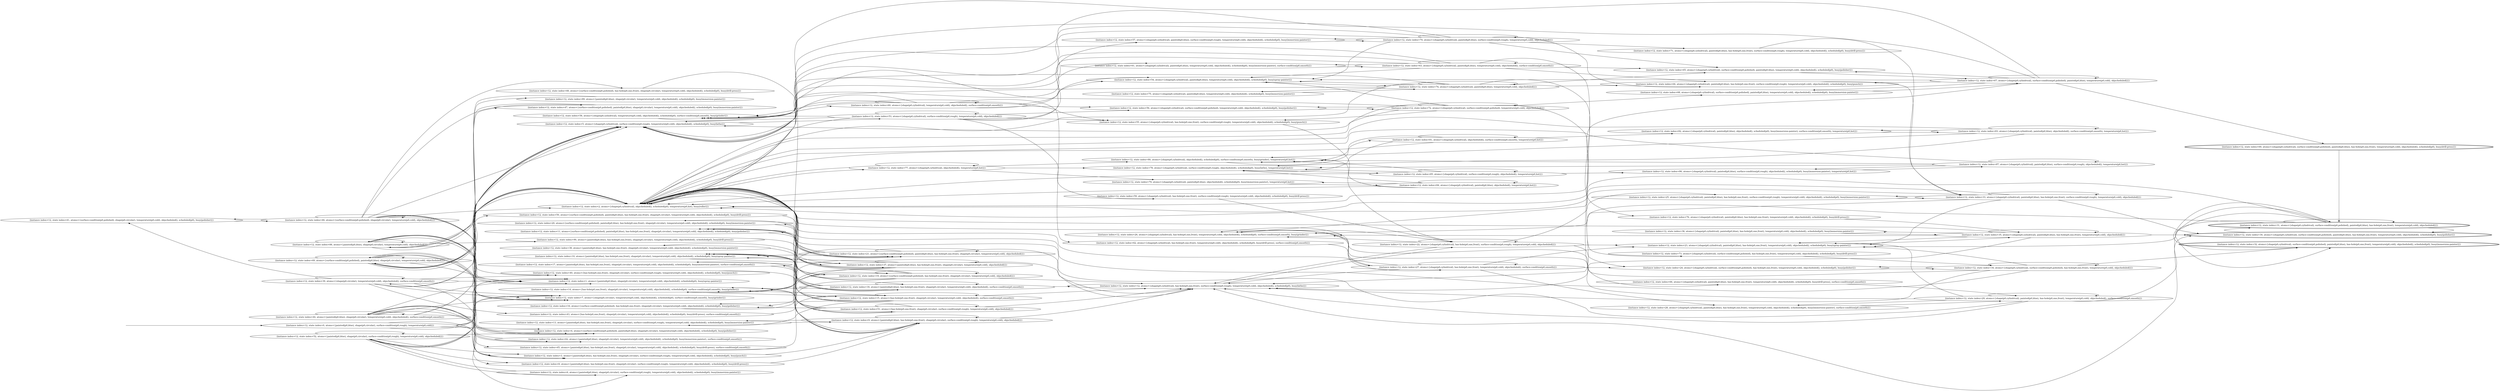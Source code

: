 digraph {
rankdir="LR"
s41[label="(instance index=12, state index=41, atoms={surface-condition(p0,polished), shape(p0,circular), temperature(p0,cold), objscheduled(), scheduled(p0), busy(polisher)})"]
s7[label="(instance index=12, state index=7, atoms={shape(p0,circular), temperature(p0,cold), objscheduled(), scheduled(p0), surface-condition(p0,smooth), busy(grinder)})"]
s89[label="(instance index=12, state index=89, atoms={painted(p0,blue), shape(p0,circular), temperature(p0,cold), objscheduled(), scheduled(p0), busy(immersion-painter)})"]
s1[label="(instance index=12, state index=1, atoms={painted(p0,blue), shape(p0,circular), temperature(p0,cold), objscheduled(), scheduled(p0), busy(spray-painter)})"]
s47[label="(instance index=12, state index=47, atoms={surface-condition(p0,polished), painted(p0,blue), shape(p0,circular), temperature(p0,cold), objscheduled(), scheduled(p0), busy(immersion-painter)})"]
s4[label="(instance index=12, state index=4, atoms={surface-condition(p0,polished), painted(p0,blue), shape(p0,circular), temperature(p0,cold), objscheduled(), scheduled(p0), busy(polisher)})"]
s6[label="(instance index=12, state index=6, atoms={painted(p0,blue), shape(p0,circular), surface-condition(p0,rough), temperature(p0,cold), objscheduled(), scheduled(p0), busy(immersion-painter)})"]
s42[label="(instance index=12, state index=42, atoms={painted(p0,blue), shape(p0,circular), temperature(p0,cold), objscheduled(), scheduled(p0), busy(immersion-painter), surface-condition(p0,smooth)})"]
s46[label="(instance index=12, state index=46, atoms={surface-condition(p0,polished), shape(p0,circular), temperature(p0,cold), objscheduled()})"]
s39[label="(instance index=12, state index=39, atoms={shape(p0,circular), temperature(p0,cold), objscheduled(), surface-condition(p0,smooth)})"]
s88[label="(instance index=12, state index=88, atoms={painted(p0,blue), shape(p0,circular), temperature(p0,cold), objscheduled()})"]
s49[label="(instance index=12, state index=49, atoms={surface-condition(p0,polished), painted(p0,blue), shape(p0,circular), temperature(p0,cold), objscheduled()})"]
s52[label="(instance index=12, state index=52, atoms={painted(p0,blue), shape(p0,circular), surface-condition(p0,rough), temperature(p0,cold), objscheduled()})"]
s0[label="(instance index=12, state index=0, atoms={painted(p0,blue), shape(p0,circular), surface-condition(p0,rough), temperature(p0,cold)})"]
s44[label="(instance index=12, state index=44, atoms={painted(p0,blue), shape(p0,circular), temperature(p0,cold), objscheduled(), surface-condition(p0,smooth)})"]
s5[label="(instance index=12, state index=5, atoms={shape(p0,cylindrical), surface-condition(p0,rough), temperature(p0,cold), objscheduled(), scheduled(p0), busy(lathe)})"]
s43[label="(instance index=12, state index=43, atoms={has-hole(p0,one,front), shape(p0,circular), temperature(p0,cold), objscheduled(), scheduled(p0), busy(drill-press), surface-condition(p0,smooth)})"]
s14[label="(instance index=12, state index=14, atoms={has-hole(p0,one,front), shape(p0,circular), temperature(p0,cold), objscheduled(), scheduled(p0), surface-condition(p0,smooth), busy(grinder)})"]
s48[label="(instance index=12, state index=48, atoms={surface-condition(p0,polished), has-hole(p0,one,front), shape(p0,circular), temperature(p0,cold), objscheduled(), scheduled(p0), busy(drill-press)})"]
s16[label="(instance index=12, state index=16, atoms={surface-condition(p0,polished), has-hole(p0,one,front), shape(p0,circular), temperature(p0,cold), objscheduled(), scheduled(p0), busy(polisher)})"]
s13[label="(instance index=12, state index=13, atoms={painted(p0,blue), has-hole(p0,one,front), shape(p0,circular), surface-condition(p0,rough), temperature(p0,cold), objscheduled(), scheduled(p0), busy(immersion-painter)})"]
s11[label="(instance index=12, state index=11, atoms={surface-condition(p0,polished), painted(p0,blue), has-hole(p0,one,front), shape(p0,circular), temperature(p0,cold), objscheduled(), scheduled(p0), busy(polisher)})"]
s17[label="(instance index=12, state index=17, atoms={painted(p0,blue), has-hole(p0,one,front), shape(p0,circular), temperature(p0,cold), objscheduled(), scheduled(p0), busy(immersion-painter), surface-condition(p0,smooth)})"]
s90[label="(instance index=12, state index=90, atoms={painted(p0,blue), has-hole(p0,one,front), shape(p0,circular), temperature(p0,cold), objscheduled(), scheduled(p0), busy(drill-press)})"]
s10[label="(instance index=12, state index=10, atoms={painted(p0,blue), has-hole(p0,one,front), shape(p0,circular), temperature(p0,cold), objscheduled(), scheduled(p0), busy(spray-painter)})"]
s3[label="(instance index=12, state index=3, atoms={painted(p0,blue), has-hole(p0,one,front), shape(p0,circular), surface-condition(p0,rough), temperature(p0,cold), objscheduled(), scheduled(p0), busy(punch)})"]
s8[label="(instance index=12, state index=8, atoms={painted(p0,blue), has-hole(p0,one,front), shape(p0,circular), surface-condition(p0,rough), temperature(p0,cold), objscheduled(), scheduled(p0), busy(drill-press)})"]
s58[label="(instance index=12, state index=58, atoms={shape(p0,cylindrical), temperature(p0,cold), objscheduled(), scheduled(p0), surface-condition(p0,smooth), busy(grinder)})"]
s38[label="(instance index=12, state index=38, atoms={painted(p0,blue), has-hole(p0,one,front), shape(p0,circular), temperature(p0,cold), objscheduled(), scheduled(p0), busy(immersion-painter)})"]
s40[label="(instance index=12, state index=40, atoms={has-hole(p0,one,front), shape(p0,circular), surface-condition(p0,rough), temperature(p0,cold), objscheduled(), scheduled(p0), busy(punch)})"]
s20[label="(instance index=12, state index=20, atoms={surface-condition(p0,polished), painted(p0,blue), has-hole(p0,one,front), shape(p0,circular), temperature(p0,cold), objscheduled(), scheduled(p0), busy(immersion-painter)})"]
s50[label="(instance index=12, state index=50, atoms={surface-condition(p0,polished), painted(p0,blue), has-hole(p0,one,front), shape(p0,circular), temperature(p0,cold), objscheduled(), scheduled(p0), busy(drill-press)})"]
s45[label="(instance index=12, state index=45, atoms={painted(p0,blue), has-hole(p0,one,front), shape(p0,circular), temperature(p0,cold), objscheduled(), scheduled(p0), busy(drill-press), surface-condition(p0,smooth)})"]
s2[label="(instance index=12, state index=2, atoms={shape(p0,cylindrical), objscheduled(), scheduled(p0), temperature(p0,hot), busy(roller)})"]
s15[label="(instance index=12, state index=15, atoms={has-hole(p0,one,front), shape(p0,circular), temperature(p0,cold), objscheduled(), surface-condition(p0,smooth)})"]
s9[label="(instance index=12, state index=9, atoms={painted(p0,blue), has-hole(p0,one,front), shape(p0,circular), surface-condition(p0,rough), temperature(p0,cold), objscheduled()})"]
s60[label="(instance index=12, state index=60, atoms={shape(p0,cylindrical), temperature(p0,cold), objscheduled(), surface-condition(p0,smooth)})"]
s37[label="(instance index=12, state index=37, atoms={painted(p0,blue), has-hole(p0,one,front), shape(p0,circular), temperature(p0,cold), objscheduled()})"]
s51[label="(instance index=12, state index=51, atoms={has-hole(p0,one,front), shape(p0,circular), surface-condition(p0,rough), temperature(p0,cold), objscheduled()})"]
s21[label="(instance index=12, state index=21, atoms={surface-condition(p0,polished), painted(p0,blue), has-hole(p0,one,front), shape(p0,circular), temperature(p0,cold), objscheduled()})"]
s18[label="(instance index=12, state index=18, atoms={painted(p0,blue), has-hole(p0,one,front), shape(p0,circular), temperature(p0,cold), objscheduled(), surface-condition(p0,smooth)})"]
s19[label="(instance index=12, state index=19, atoms={surface-condition(p0,polished), has-hole(p0,one,front), shape(p0,circular), temperature(p0,cold), objscheduled()})"]
s53[label="(instance index=12, state index=53, atoms={shape(p0,cylindrical), surface-condition(p0,rough), temperature(p0,cold), objscheduled()})"]
s77[label="(instance index=12, state index=77, atoms={shape(p0,cylindrical), objscheduled(), temperature(p0,hot)})"]
s26[label="(instance index=12, state index=26, atoms={shape(p0,cylindrical), has-hole(p0,one,front), temperature(p0,cold), objscheduled(), scheduled(p0), surface-condition(p0,smooth), busy(grinder)})"]
s12[label="(instance index=12, state index=12, atoms={shape(p0,cylindrical), has-hole(p0,one,front), surface-condition(p0,rough), temperature(p0,cold), objscheduled(), scheduled(p0), busy(lathe)})"]
s62[label="(instance index=12, state index=62, atoms={shape(p0,cylindrical), has-hole(p0,one,front), temperature(p0,cold), objscheduled(), scheduled(p0), busy(drill-press), surface-condition(p0,smooth)})"]
s61[label="(instance index=12, state index=61, atoms={shape(p0,cylindrical), painted(p0,blue), temperature(p0,cold), objscheduled(), scheduled(p0), busy(immersion-painter), surface-condition(p0,smooth)})"]
s55[label="(instance index=12, state index=55, atoms={shape(p0,cylindrical), has-hole(p0,one,front), surface-condition(p0,rough), temperature(p0,cold), objscheduled(), scheduled(p0), busy(punch)})"]
s59[label="(instance index=12, state index=59, atoms={shape(p0,cylindrical), has-hole(p0,one,front), surface-condition(p0,rough), temperature(p0,cold), objscheduled(), scheduled(p0), busy(drill-press)})"]
s57[label="(instance index=12, state index=57, atoms={shape(p0,cylindrical), painted(p0,blue), surface-condition(p0,rough), temperature(p0,cold), objscheduled(), scheduled(p0), busy(immersion-painter)})"]
s54[label="(instance index=12, state index=54, atoms={shape(p0,cylindrical), painted(p0,blue), temperature(p0,cold), objscheduled(), scheduled(p0), busy(spray-painter)})"]
s75[label="(instance index=12, state index=75, atoms={shape(p0,cylindrical), painted(p0,blue), temperature(p0,cold), objscheduled(), scheduled(p0), busy(immersion-painter)})"]
s56[label="(instance index=12, state index=56, atoms={shape(p0,cylindrical), surface-condition(p0,polished), temperature(p0,cold), objscheduled(), scheduled(p0), busy(polisher)})"]
s80[label="(instance index=12, state index=80, atoms={shape(p0,cylindrical), objscheduled(), scheduled(p0), surface-condition(p0,smooth), busy(grinder), temperature(p0,hot)})"]
s79[label="(instance index=12, state index=79, atoms={shape(p0,cylindrical), painted(p0,blue), objscheduled(), scheduled(p0), busy(immersion-painter), temperature(p0,hot)})"]
s78[label="(instance index=12, state index=78, atoms={shape(p0,cylindrical), surface-condition(p0,rough), objscheduled(), scheduled(p0), busy(lathe), temperature(p0,hot)})"]
s72[label="(instance index=12, state index=72, atoms={shape(p0,cylindrical), surface-condition(p0,polished), temperature(p0,cold), objscheduled()})"]
s74[label="(instance index=12, state index=74, atoms={shape(p0,cylindrical), painted(p0,blue), temperature(p0,cold), objscheduled()})"]
s70[label="(instance index=12, state index=70, atoms={shape(p0,cylindrical), painted(p0,blue), surface-condition(p0,rough), temperature(p0,cold), objscheduled()})"]
s22[label="(instance index=12, state index=22, atoms={shape(p0,cylindrical), has-hole(p0,one,front), surface-condition(p0,rough), temperature(p0,cold), objscheduled()})"]
s27[label="(instance index=12, state index=27, atoms={shape(p0,cylindrical), has-hole(p0,one,front), temperature(p0,cold), objscheduled(), surface-condition(p0,smooth)})"]
s63[label="(instance index=12, state index=63, atoms={shape(p0,cylindrical), painted(p0,blue), temperature(p0,cold), objscheduled(), surface-condition(p0,smooth)})"]
s81[label="(instance index=12, state index=81, atoms={shape(p0,cylindrical), objscheduled(), surface-condition(p0,smooth), temperature(p0,hot)})"]
s84[label="(instance index=12, state index=84, atoms={shape(p0,cylindrical), painted(p0,blue), objscheduled(), temperature(p0,hot)})"]
s85[label="(instance index=12, state index=85, atoms={shape(p0,cylindrical), surface-condition(p0,rough), objscheduled(), temperature(p0,hot)})"]
s73[label="(instance index=12, state index=73, atoms={shape(p0,cylindrical), surface-condition(p0,polished), has-hole(p0,one,front), temperature(p0,cold), objscheduled(), scheduled(p0), busy(drill-press)})"]
s24[label="(instance index=12, state index=24, atoms={shape(p0,cylindrical), surface-condition(p0,polished), has-hole(p0,one,front), temperature(p0,cold), objscheduled(), scheduled(p0), busy(polisher)})"]
s68[label="(instance index=12, state index=68, atoms={shape(p0,cylindrical), surface-condition(p0,polished), painted(p0,blue), temperature(p0,cold), objscheduled(), scheduled(p0), busy(immersion-painter)})"]
s76[label="(instance index=12, state index=76, atoms={shape(p0,cylindrical), painted(p0,blue), has-hole(p0,one,front), temperature(p0,cold), objscheduled(), scheduled(p0), busy(drill-press)})"]
s65[label="(instance index=12, state index=65, atoms={shape(p0,cylindrical), surface-condition(p0,polished), painted(p0,blue), temperature(p0,cold), objscheduled(), scheduled(p0), busy(polisher)})"]
s36[label="(instance index=12, state index=36, atoms={shape(p0,cylindrical), painted(p0,blue), has-hole(p0,one,front), temperature(p0,cold), objscheduled(), scheduled(p0), busy(immersion-painter)})"]
s23[label="(instance index=12, state index=23, atoms={shape(p0,cylindrical), painted(p0,blue), has-hole(p0,one,front), temperature(p0,cold), objscheduled(), scheduled(p0), busy(spray-painter)})"]
s71[label="(instance index=12, state index=71, atoms={shape(p0,cylindrical), painted(p0,blue), has-hole(p0,one,front), surface-condition(p0,rough), temperature(p0,cold), objscheduled(), scheduled(p0), busy(drill-press)})"]
s28[label="(instance index=12, state index=28, atoms={shape(p0,cylindrical), painted(p0,blue), has-hole(p0,one,front), temperature(p0,cold), objscheduled(), scheduled(p0), busy(immersion-painter), surface-condition(p0,smooth)})"]
s66[label="(instance index=12, state index=66, atoms={shape(p0,cylindrical), painted(p0,blue), has-hole(p0,one,front), temperature(p0,cold), objscheduled(), scheduled(p0), busy(drill-press), surface-condition(p0,smooth)})"]
s25[label="(instance index=12, state index=25, atoms={shape(p0,cylindrical), painted(p0,blue), has-hole(p0,one,front), surface-condition(p0,rough), temperature(p0,cold), objscheduled(), scheduled(p0), busy(immersion-painter)})"]
s64[label="(instance index=12, state index=64, atoms={shape(p0,cylindrical), painted(p0,blue), has-hole(p0,one,front), surface-condition(p0,rough), temperature(p0,cold), objscheduled(), scheduled(p0), busy(punch)})"]
s82[label="(instance index=12, state index=82, atoms={shape(p0,cylindrical), painted(p0,blue), objscheduled(), scheduled(p0), busy(immersion-painter), surface-condition(p0,smooth), temperature(p0,hot)})"]
s86[label="(instance index=12, state index=86, atoms={shape(p0,cylindrical), painted(p0,blue), surface-condition(p0,rough), objscheduled(), scheduled(p0), busy(immersion-painter), temperature(p0,hot)})"]
s29[label="(instance index=12, state index=29, atoms={shape(p0,cylindrical), painted(p0,blue), has-hole(p0,one,front), temperature(p0,cold), objscheduled(), surface-condition(p0,smooth)})"]
s33[label="(instance index=12, state index=33, atoms={shape(p0,cylindrical), painted(p0,blue), has-hole(p0,one,front), surface-condition(p0,rough), temperature(p0,cold), objscheduled()})"]
s67[label="(instance index=12, state index=67, atoms={shape(p0,cylindrical), surface-condition(p0,polished), painted(p0,blue), temperature(p0,cold), objscheduled()})"]
s34[label="(instance index=12, state index=34, atoms={shape(p0,cylindrical), surface-condition(p0,polished), has-hole(p0,one,front), temperature(p0,cold), objscheduled()})"]
s35[label="(instance index=12, state index=35, atoms={shape(p0,cylindrical), painted(p0,blue), has-hole(p0,one,front), temperature(p0,cold), objscheduled()})"]
s83[label="(instance index=12, state index=83, atoms={shape(p0,cylindrical), painted(p0,blue), objscheduled(), surface-condition(p0,smooth), temperature(p0,hot)})"]
s87[label="(instance index=12, state index=87, atoms={shape(p0,cylindrical), painted(p0,blue), surface-condition(p0,rough), objscheduled(), temperature(p0,hot)})"]
s31[peripheries=2,label="(instance index=12, state index=31, atoms={shape(p0,cylindrical), surface-condition(p0,polished), painted(p0,blue), has-hole(p0,one,front), temperature(p0,cold), objscheduled()})"]
s30[peripheries=2,label="(instance index=12, state index=30, atoms={shape(p0,cylindrical), surface-condition(p0,polished), painted(p0,blue), has-hole(p0,one,front), temperature(p0,cold), objscheduled(), scheduled(p0), busy(polisher)})"]
s69[peripheries=2,label="(instance index=12, state index=69, atoms={shape(p0,cylindrical), surface-condition(p0,polished), painted(p0,blue), has-hole(p0,one,front), temperature(p0,cold), objscheduled(), scheduled(p0), busy(drill-press)})"]
s32[peripheries=2,label="(instance index=12, state index=32, atoms={shape(p0,cylindrical), surface-condition(p0,polished), painted(p0,blue), has-hole(p0,one,front), temperature(p0,cold), objscheduled(), scheduled(p0), busy(immersion-painter)})"]
Dangling [ label = "", style = invis ]
{ rank = same; Dangling }
Dangling -> s0
{ rank = same; s0}
{ rank = same; s46,s39,s88,s49,s52,s0,s44}
{ rank = same; s5,s43,s14,s48,s16,s13,s11,s17,s90,s10,s3,s8,s58,s38,s40,s20,s50,s45,s2}
{ rank = same; s15,s9,s60,s37,s51,s21,s18,s19,s53,s77}
{ rank = same; s26,s12,s62,s61,s55,s59,s57,s54,s75,s56,s80,s79,s78}
{ rank = same; s72,s74,s70,s22,s27,s63,s81,s84,s85}
{ rank = same; s73,s24,s68,s76,s65,s36,s23,s71,s28,s66,s25,s64,s82,s86}
{ rank = same; s29,s33,s67,s34,s35,s83,s87}
{ rank = same; s31,s30,s69,s32}
{
s41->s46
s7->s39
s89->s88
s1->s88
s47->s49
s4->s49
s6->s52
s42->s44
}
{
s46->s48
s46->s47
s46->s41
s46->s40
s46->s7
s46->s5
s46->s46
s46->s2
s46->s1
s39->s42
s39->s43
s39->s41
s39->s40
s39->s7
s39->s39
s39->s5
s39->s2
s39->s1
s88->s88
s88->s7
s88->s5
s88->s4
s88->s3
s88->s90
s88->s2
s88->s89
s88->s1
s49->s50
s49->s7
s49->s49
s49->s5
s49->s4
s49->s47
s49->s3
s49->s2
s49->s1
s52->s52
s52->s8
s52->s7
s52->s6
s52->s5
s52->s4
s52->s3
s52->s2
s52->s1
s0->s8
s0->s7
s0->s6
s0->s5
s0->s4
s0->s3
s0->s2
s0->s1
s44->s44
s44->s42
s44->s7
s44->s5
s44->s4
s44->s3
s44->s2
s44->s45
s44->s1
}
{
s5->s53
s43->s15
s14->s15
s48->s19
s16->s19
s13->s9
s11->s21
s17->s18
s90->s37
s10->s37
s3->s9
s8->s9
s58->s60
s38->s37
s40->s51
s20->s21
s50->s21
s45->s18
s2->s77
}
{
s15->s15
s15->s14
s15->s12
s15->s17
s15->s10
s15->s16
s15->s2
s9->s14
s9->s13
s9->s12
s9->s11
s9->s10
s9->s9
s9->s2
s60->s62
s60->s61
s60->s58
s60->s56
s60->s55
s60->s54
s60->s60
s60->s5
s60->s2
s37->s14
s37->s12
s37->s11
s37->s10
s37->s38
s37->s37
s37->s2
s51->s14
s51->s13
s51->s12
s51->s10
s51->s51
s51->s16
s51->s2
s21->s20
s21->s21
s21->s14
s21->s12
s21->s11
s21->s10
s21->s2
s18->s14
s18->s12
s18->s18
s18->s11
s18->s17
s18->s10
s18->s2
s19->s20
s19->s14
s19->s19
s19->s12
s19->s10
s19->s16
s19->s2
s53->s59
s53->s58
s53->s56
s53->s55
s53->s54
s53->s53
s53->s5
s53->s57
s53->s2
s77->s80
s77->s79
s77->s78
s77->s77
s77->s2
}
{
s26->s27
s12->s22
s62->s27
s61->s63
s55->s22
s59->s22
s57->s70
s54->s74
s75->s74
s56->s72
s80->s81
s79->s84
s78->s85
}
{
s72->s58
s72->s56
s72->s55
s72->s54
s72->s73
s72->s72
s72->s5
s72->s68
s72->s2
s74->s58
s74->s74
s74->s5
s74->s2
s74->s54
s74->s76
s74->s65
s74->s75
s74->s64
s70->s58
s70->s70
s70->s71
s70->s5
s70->s57
s70->s2
s70->s54
s70->s65
s70->s64
s22->s25
s22->s24
s22->s22
s22->s26
s22->s12
s22->s23
s22->s2
s27->s28
s27->s27
s27->s24
s27->s26
s27->s12
s27->s23
s27->s2
s63->s63
s63->s61
s63->s58
s63->s5
s63->s2
s63->s66
s63->s54
s63->s65
s63->s64
s81->s81
s81->s80
s81->s78
s81->s82
s81->s2
s84->s80
s84->s84
s84->s79
s84->s78
s84->s2
s85->s86
s85->s85
s85->s80
s85->s78
s85->s2
}
{
s73->s34
s24->s34
s68->s67
s76->s35
s65->s67
s36->s35
s23->s35
s71->s33
s28->s29
s66->s29
s25->s33
s64->s33
s82->s83
s86->s87
}
{
s29->s29
s29->s28
s29->s26
s29->s12
s29->s30
s29->s23
s29->s2
s33->s25
s33->s30
s33->s23
s33->s2
s33->s26
s33->s12
s33->s33
s67->s58
s67->s69
s67->s5
s67->s67
s67->s68
s67->s2
s67->s54
s67->s65
s67->s64
s34->s24
s34->s26
s34->s12
s34->s23
s34->s2
s34->s34
s34->s32
s35->s26
s35->s12
s35->s36
s35->s35
s35->s30
s35->s23
s35->s2
s83->s80
s83->s83
s83->s78
s83->s82
s83->s2
s87->s86
s87->s80
s87->s78
s87->s87
s87->s2
}
{
s31->s31
s31->s26
s31->s12
s31->s30
s31->s23
s31->s2
s31->s32
s30->s31
s69->s31
s32->s31
}
}
